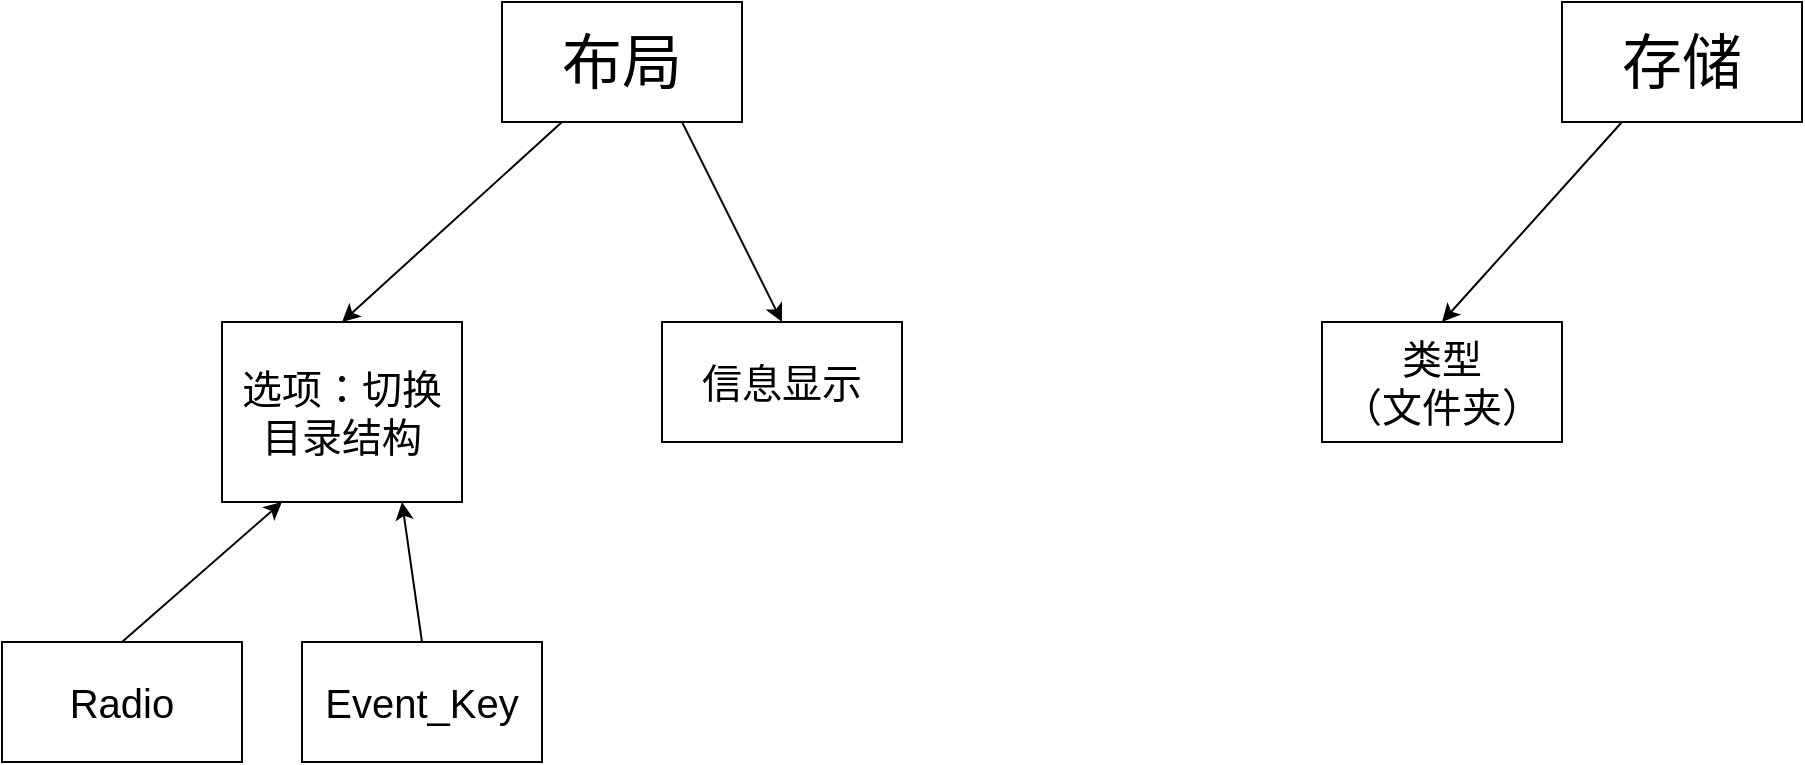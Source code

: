 <mxfile version="27.1.6">
  <diagram name="第 1 页" id="Wi3l6DF4ZGBBYkFDvaLa">
    <mxGraphModel dx="2253" dy="743" grid="1" gridSize="10" guides="1" tooltips="1" connect="1" arrows="1" fold="1" page="1" pageScale="1" pageWidth="827" pageHeight="1169" math="0" shadow="0">
      <root>
        <mxCell id="0" />
        <mxCell id="1" parent="0" />
        <mxCell id="hiedMb1nIKJ2MyAVj1bg-3" style="rounded=0;orthogonalLoop=1;jettySize=auto;html=1;exitX=0.25;exitY=1;exitDx=0;exitDy=0;entryX=0.5;entryY=0;entryDx=0;entryDy=0;" edge="1" parent="1" source="hiedMb1nIKJ2MyAVj1bg-1" target="hiedMb1nIKJ2MyAVj1bg-2">
          <mxGeometry relative="1" as="geometry" />
        </mxCell>
        <mxCell id="hiedMb1nIKJ2MyAVj1bg-5" style="edgeStyle=none;rounded=0;orthogonalLoop=1;jettySize=auto;html=1;exitX=0.75;exitY=1;exitDx=0;exitDy=0;entryX=0.5;entryY=0;entryDx=0;entryDy=0;" edge="1" parent="1" source="hiedMb1nIKJ2MyAVj1bg-1" target="hiedMb1nIKJ2MyAVj1bg-4">
          <mxGeometry relative="1" as="geometry" />
        </mxCell>
        <mxCell id="hiedMb1nIKJ2MyAVj1bg-1" value="&lt;font style=&quot;font-size: 30px;&quot;&gt;布局&lt;/font&gt;" style="whiteSpace=wrap;html=1;" vertex="1" parent="1">
          <mxGeometry x="110" y="240" width="120" height="60" as="geometry" />
        </mxCell>
        <mxCell id="hiedMb1nIKJ2MyAVj1bg-2" value="&lt;font style=&quot;font-size: 20px;&quot;&gt;选项：切换目录结构&lt;/font&gt;" style="whiteSpace=wrap;html=1;" vertex="1" parent="1">
          <mxGeometry x="-30" y="400" width="120" height="90" as="geometry" />
        </mxCell>
        <mxCell id="hiedMb1nIKJ2MyAVj1bg-4" value="&lt;span style=&quot;font-size: 20px;&quot;&gt;信息显示&lt;/span&gt;" style="whiteSpace=wrap;html=1;" vertex="1" parent="1">
          <mxGeometry x="190" y="400" width="120" height="60" as="geometry" />
        </mxCell>
        <mxCell id="hiedMb1nIKJ2MyAVj1bg-8" style="edgeStyle=none;rounded=0;orthogonalLoop=1;jettySize=auto;html=1;exitX=0.5;exitY=0;exitDx=0;exitDy=0;entryX=0.25;entryY=1;entryDx=0;entryDy=0;" edge="1" parent="1" source="hiedMb1nIKJ2MyAVj1bg-6" target="hiedMb1nIKJ2MyAVj1bg-2">
          <mxGeometry relative="1" as="geometry" />
        </mxCell>
        <mxCell id="hiedMb1nIKJ2MyAVj1bg-6" value="&lt;font style=&quot;font-size: 20px;&quot;&gt;Radio&lt;/font&gt;" style="whiteSpace=wrap;html=1;" vertex="1" parent="1">
          <mxGeometry x="-140" y="560" width="120" height="60" as="geometry" />
        </mxCell>
        <mxCell id="hiedMb1nIKJ2MyAVj1bg-10" style="edgeStyle=none;rounded=0;orthogonalLoop=1;jettySize=auto;html=1;exitX=0.5;exitY=0;exitDx=0;exitDy=0;entryX=0.75;entryY=1;entryDx=0;entryDy=0;" edge="1" parent="1" source="hiedMb1nIKJ2MyAVj1bg-9" target="hiedMb1nIKJ2MyAVj1bg-2">
          <mxGeometry relative="1" as="geometry" />
        </mxCell>
        <mxCell id="hiedMb1nIKJ2MyAVj1bg-9" value="&lt;span style=&quot;font-size: 20px;&quot;&gt;Event_Key&lt;/span&gt;" style="whiteSpace=wrap;html=1;" vertex="1" parent="1">
          <mxGeometry x="10" y="560" width="120" height="60" as="geometry" />
        </mxCell>
        <mxCell id="hiedMb1nIKJ2MyAVj1bg-13" style="edgeStyle=none;rounded=0;orthogonalLoop=1;jettySize=auto;html=1;exitX=0.25;exitY=1;exitDx=0;exitDy=0;entryX=0.5;entryY=0;entryDx=0;entryDy=0;" edge="1" parent="1" source="hiedMb1nIKJ2MyAVj1bg-11" target="hiedMb1nIKJ2MyAVj1bg-12">
          <mxGeometry relative="1" as="geometry" />
        </mxCell>
        <mxCell id="hiedMb1nIKJ2MyAVj1bg-11" value="&lt;font style=&quot;font-size: 30px;&quot;&gt;存储&lt;/font&gt;" style="whiteSpace=wrap;html=1;" vertex="1" parent="1">
          <mxGeometry x="640" y="240" width="120" height="60" as="geometry" />
        </mxCell>
        <mxCell id="hiedMb1nIKJ2MyAVj1bg-12" value="&lt;span style=&quot;font-size: 20px;&quot;&gt;类型&lt;br&gt;（文件夹）&lt;/span&gt;" style="whiteSpace=wrap;html=1;" vertex="1" parent="1">
          <mxGeometry x="520" y="400" width="120" height="60" as="geometry" />
        </mxCell>
      </root>
    </mxGraphModel>
  </diagram>
</mxfile>
